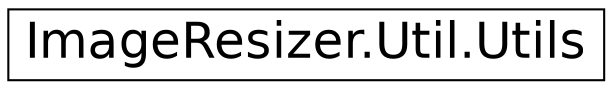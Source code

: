 digraph "Graphical Class Hierarchy"
{
  edge [fontname="Helvetica",fontsize="24",labelfontname="Helvetica",labelfontsize="24"];
  node [fontname="Helvetica",fontsize="24",shape=record];
  rankdir="LR";
  Node1 [label="ImageResizer.Util.Utils",height=0.2,width=0.4,color="black", fillcolor="white", style="filled",URL="$class_image_resizer_1_1_util_1_1_utils.html"];
}
